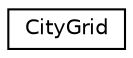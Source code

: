 digraph "Graphical Class Hierarchy"
{
 // LATEX_PDF_SIZE
  edge [fontname="Helvetica",fontsize="10",labelfontname="Helvetica",labelfontsize="10"];
  node [fontname="Helvetica",fontsize="10",shape=record];
  rankdir="LR";
  Node0 [label="CityGrid",height=0.2,width=0.4,color="black", fillcolor="white", style="filled",URL="$classCityGrid.html",tooltip="CityGrid class."];
}
